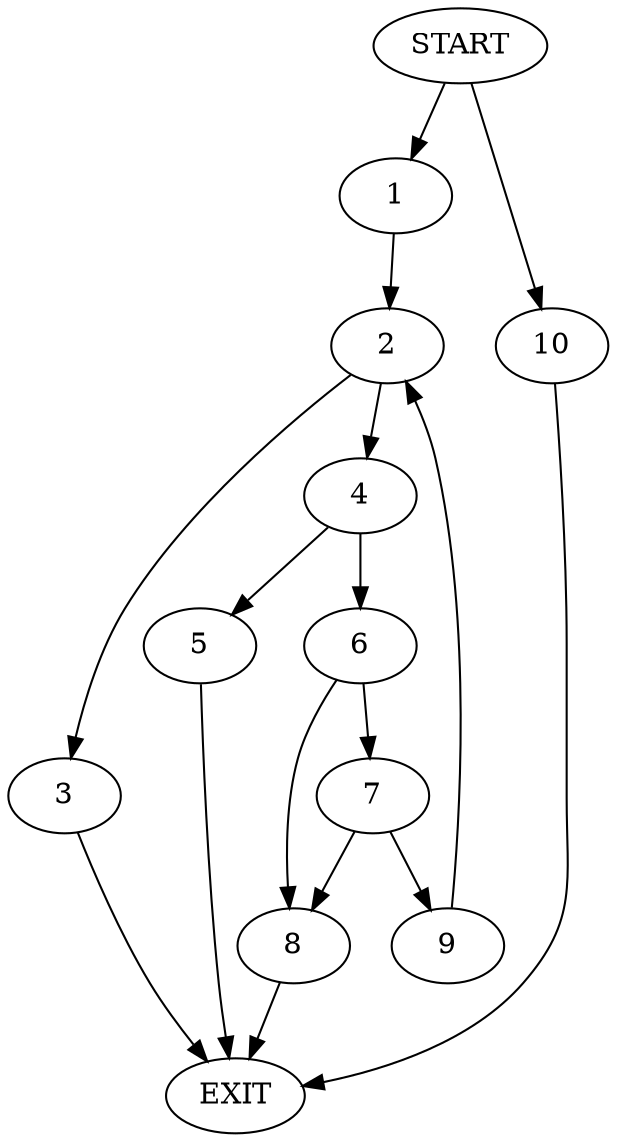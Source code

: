digraph {
0 [label="START"]
11 [label="EXIT"]
0 -> 1
1 -> 2
2 -> 3
2 -> 4
4 -> 5
4 -> 6
3 -> 11
6 -> 7
6 -> 8
5 -> 11
8 -> 11
7 -> 9
7 -> 8
9 -> 2
0 -> 10
10 -> 11
}

